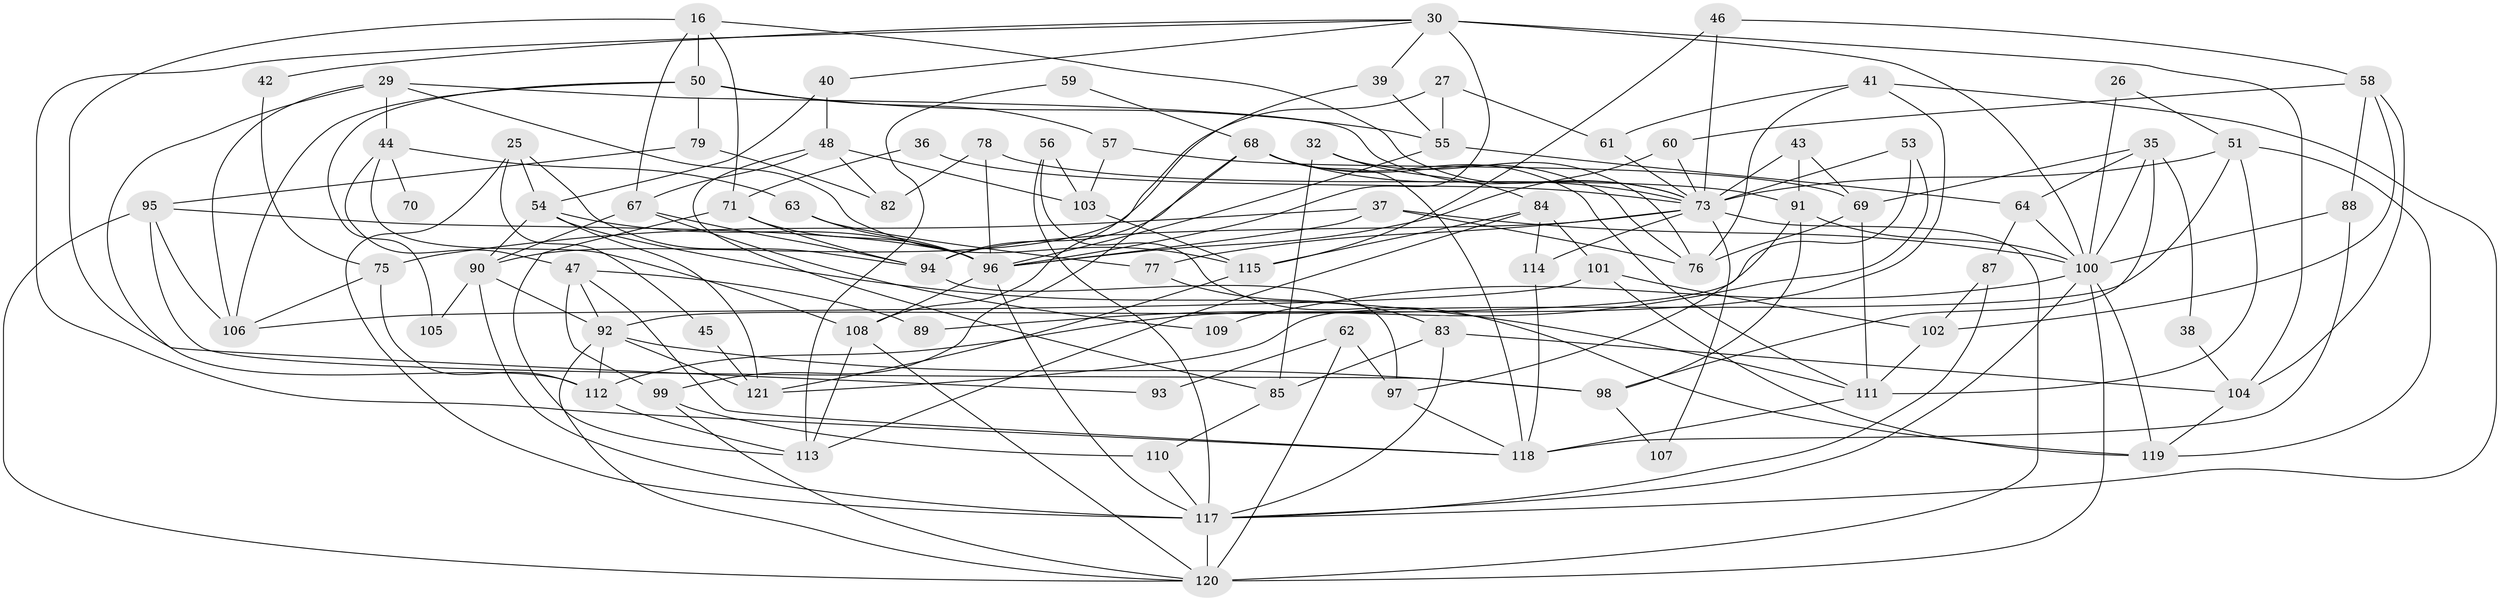 // original degree distribution, {5: 0.21487603305785125, 3: 0.2727272727272727, 2: 0.14049586776859505, 4: 0.21487603305785125, 6: 0.1322314049586777, 7: 0.024793388429752067}
// Generated by graph-tools (version 1.1) at 2025/54/03/04/25 21:54:15]
// undirected, 84 vertices, 186 edges
graph export_dot {
graph [start="1"]
  node [color=gray90,style=filled];
  16;
  25;
  26 [super="+14"];
  27;
  29 [super="+12"];
  30 [super="+15"];
  32;
  35;
  36;
  37;
  38;
  39;
  40;
  41;
  42;
  43;
  44 [super="+33"];
  45;
  46;
  47 [super="+22"];
  48;
  50;
  51;
  53;
  54 [super="+52"];
  55;
  56;
  57;
  58 [super="+17"];
  59;
  60;
  61;
  62;
  63;
  64 [super="+20"];
  67;
  68 [super="+28"];
  69;
  70;
  71;
  73 [super="+49+11+21"];
  75;
  76 [super="+6"];
  77;
  78;
  79;
  82;
  83;
  84;
  85;
  87;
  88;
  89;
  90 [super="+5+80"];
  91 [super="+8"];
  92 [super="+13"];
  93;
  94;
  95;
  96 [super="+65"];
  97;
  98 [super="+24"];
  99;
  100 [super="+23+9+72"];
  101 [super="+74"];
  102;
  103;
  104 [super="+81"];
  105;
  106;
  107;
  108;
  109;
  110;
  111 [super="+34"];
  112;
  113 [super="+19"];
  114;
  115;
  117 [super="+116"];
  118 [super="+3"];
  119;
  120 [super="+1+86"];
  121 [super="+31"];
  16 -- 67;
  16 -- 50;
  16 -- 71;
  16 -- 93;
  16 -- 73;
  25 -- 117;
  25 -- 54;
  25 -- 45;
  25 -- 94;
  26 -- 100 [weight=3];
  26 -- 51;
  27 -- 55;
  27 -- 61;
  27 -- 90;
  29 -- 115;
  29 -- 112;
  29 -- 106;
  29 -- 73;
  29 -- 44;
  30 -- 39;
  30 -- 40;
  30 -- 42;
  30 -- 104 [weight=2];
  30 -- 96;
  30 -- 118;
  30 -- 100;
  32 -- 85;
  32 -- 84;
  32 -- 76;
  35 -- 98;
  35 -- 64 [weight=2];
  35 -- 38;
  35 -- 69;
  35 -- 100;
  36 -- 71;
  36 -- 73;
  37 -- 96;
  37 -- 75;
  37 -- 76;
  37 -- 100;
  38 -- 104;
  39 -- 108;
  39 -- 55;
  40 -- 48;
  40 -- 54;
  41 -- 112;
  41 -- 61;
  41 -- 117;
  41 -- 76;
  42 -- 75;
  43 -- 69;
  43 -- 91;
  43 -- 73;
  44 -- 108 [weight=2];
  44 -- 63;
  44 -- 70 [weight=2];
  44 -- 47;
  45 -- 121;
  46 -- 115;
  46 -- 73;
  46 -- 58;
  47 -- 118;
  47 -- 92;
  47 -- 89;
  47 -- 99;
  48 -- 85;
  48 -- 67;
  48 -- 82;
  48 -- 103;
  50 -- 106;
  50 -- 55;
  50 -- 57;
  50 -- 79;
  50 -- 105;
  51 -- 119;
  51 -- 73;
  51 -- 111;
  51 -- 121;
  53 -- 92;
  53 -- 89;
  53 -- 73;
  54 -- 111 [weight=2];
  54 -- 90 [weight=3];
  54 -- 96;
  54 -- 121;
  55 -- 64;
  55 -- 96;
  56 -- 119;
  56 -- 103;
  56 -- 117;
  57 -- 103;
  57 -- 69;
  58 -- 88;
  58 -- 60;
  58 -- 102;
  58 -- 104;
  59 -- 113;
  59 -- 68;
  60 -- 96;
  60 -- 73;
  61 -- 73;
  62 -- 97;
  62 -- 93;
  62 -- 120 [weight=2];
  63 -- 96;
  63 -- 77;
  64 -- 87;
  64 -- 100;
  67 -- 94;
  67 -- 109;
  67 -- 90;
  68 -- 94;
  68 -- 99;
  68 -- 111;
  68 -- 118;
  68 -- 73;
  68 -- 76;
  69 -- 111;
  69 -- 76;
  71 -- 94;
  71 -- 96;
  71 -- 113;
  73 -- 94;
  73 -- 107;
  73 -- 114;
  73 -- 77;
  73 -- 120 [weight=2];
  75 -- 106;
  75 -- 112;
  77 -- 83;
  78 -- 82;
  78 -- 91;
  78 -- 96;
  79 -- 95;
  79 -- 82;
  83 -- 85;
  83 -- 117;
  83 -- 104;
  84 -- 114;
  84 -- 115;
  84 -- 101;
  84 -- 113;
  85 -- 110;
  87 -- 117;
  87 -- 102;
  88 -- 118 [weight=2];
  88 -- 100;
  90 -- 117 [weight=2];
  90 -- 105;
  90 -- 92;
  91 -- 97;
  91 -- 98;
  91 -- 100;
  92 -- 120 [weight=2];
  92 -- 121;
  92 -- 112;
  92 -- 98;
  94 -- 97;
  95 -- 120;
  95 -- 96 [weight=2];
  95 -- 98;
  95 -- 106;
  96 -- 108;
  96 -- 117;
  97 -- 118 [weight=2];
  98 -- 107;
  99 -- 110;
  99 -- 120;
  100 -- 109;
  100 -- 119;
  100 -- 117 [weight=2];
  100 -- 120;
  101 -- 119 [weight=2];
  101 -- 106;
  101 -- 102;
  102 -- 111;
  103 -- 115;
  104 -- 119;
  108 -- 113;
  108 -- 120;
  110 -- 117;
  111 -- 118;
  112 -- 113;
  114 -- 118;
  115 -- 121;
  117 -- 120;
}
